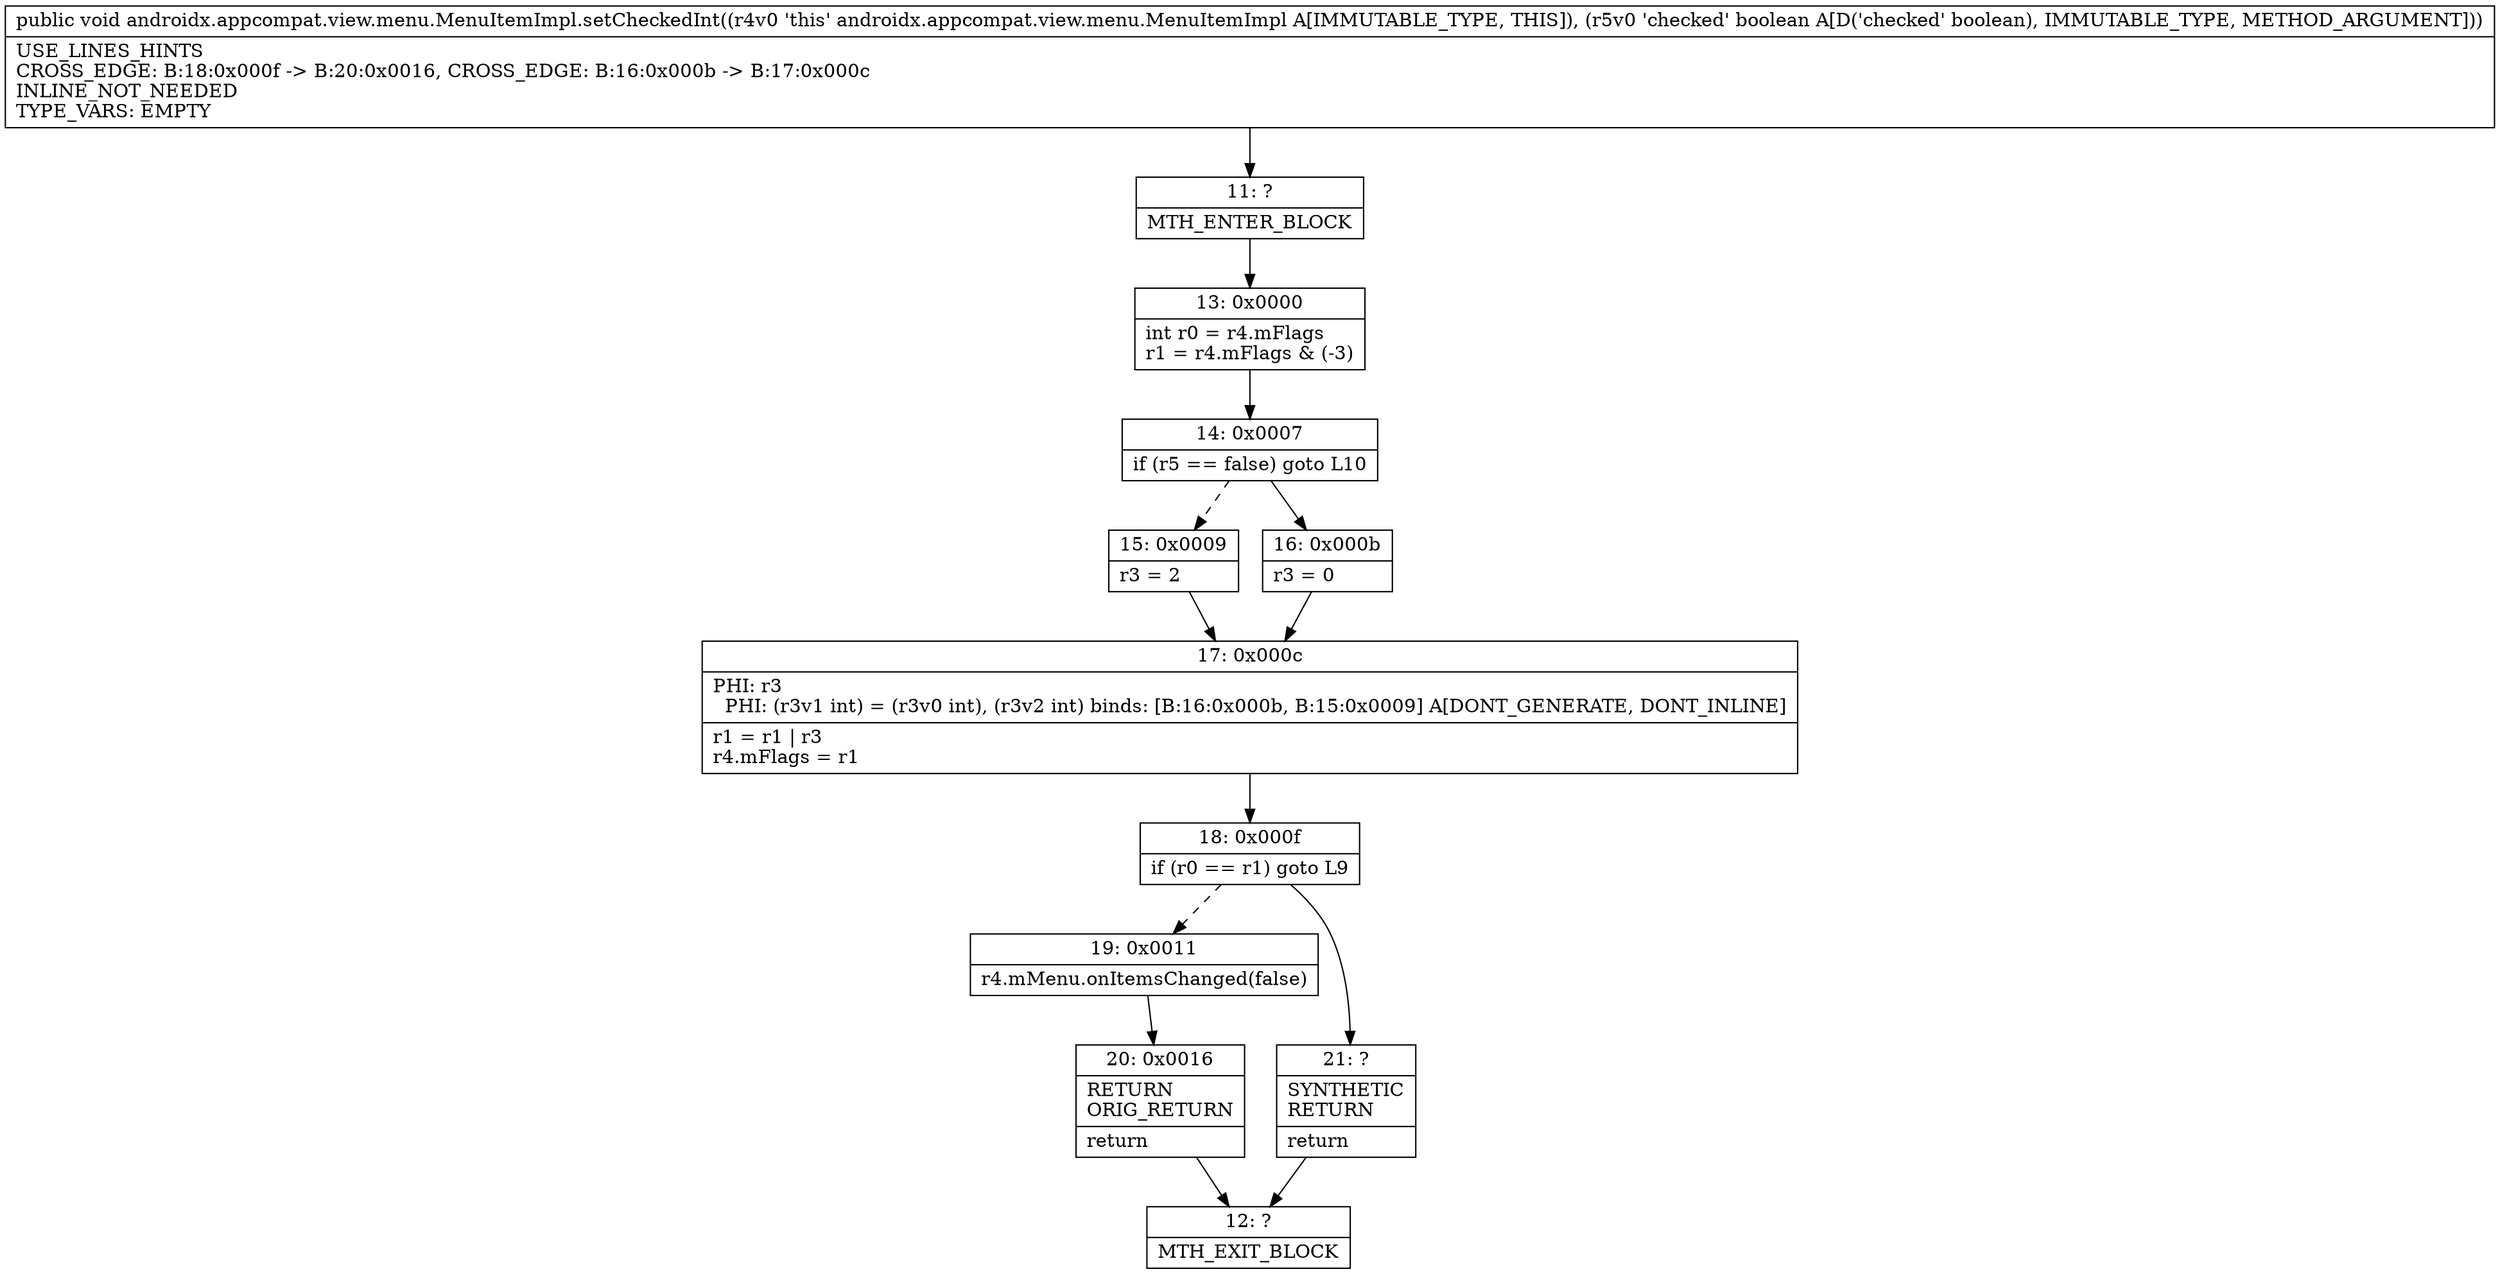 digraph "CFG forandroidx.appcompat.view.menu.MenuItemImpl.setCheckedInt(Z)V" {
Node_11 [shape=record,label="{11\:\ ?|MTH_ENTER_BLOCK\l}"];
Node_13 [shape=record,label="{13\:\ 0x0000|int r0 = r4.mFlags\lr1 = r4.mFlags & (\-3)\l}"];
Node_14 [shape=record,label="{14\:\ 0x0007|if (r5 == false) goto L10\l}"];
Node_15 [shape=record,label="{15\:\ 0x0009|r3 = 2\l}"];
Node_17 [shape=record,label="{17\:\ 0x000c|PHI: r3 \l  PHI: (r3v1 int) = (r3v0 int), (r3v2 int) binds: [B:16:0x000b, B:15:0x0009] A[DONT_GENERATE, DONT_INLINE]\l|r1 = r1 \| r3\lr4.mFlags = r1\l}"];
Node_18 [shape=record,label="{18\:\ 0x000f|if (r0 == r1) goto L9\l}"];
Node_19 [shape=record,label="{19\:\ 0x0011|r4.mMenu.onItemsChanged(false)\l}"];
Node_20 [shape=record,label="{20\:\ 0x0016|RETURN\lORIG_RETURN\l|return\l}"];
Node_12 [shape=record,label="{12\:\ ?|MTH_EXIT_BLOCK\l}"];
Node_21 [shape=record,label="{21\:\ ?|SYNTHETIC\lRETURN\l|return\l}"];
Node_16 [shape=record,label="{16\:\ 0x000b|r3 = 0\l}"];
MethodNode[shape=record,label="{public void androidx.appcompat.view.menu.MenuItemImpl.setCheckedInt((r4v0 'this' androidx.appcompat.view.menu.MenuItemImpl A[IMMUTABLE_TYPE, THIS]), (r5v0 'checked' boolean A[D('checked' boolean), IMMUTABLE_TYPE, METHOD_ARGUMENT]))  | USE_LINES_HINTS\lCROSS_EDGE: B:18:0x000f \-\> B:20:0x0016, CROSS_EDGE: B:16:0x000b \-\> B:17:0x000c\lINLINE_NOT_NEEDED\lTYPE_VARS: EMPTY\l}"];
MethodNode -> Node_11;Node_11 -> Node_13;
Node_13 -> Node_14;
Node_14 -> Node_15[style=dashed];
Node_14 -> Node_16;
Node_15 -> Node_17;
Node_17 -> Node_18;
Node_18 -> Node_19[style=dashed];
Node_18 -> Node_21;
Node_19 -> Node_20;
Node_20 -> Node_12;
Node_21 -> Node_12;
Node_16 -> Node_17;
}

